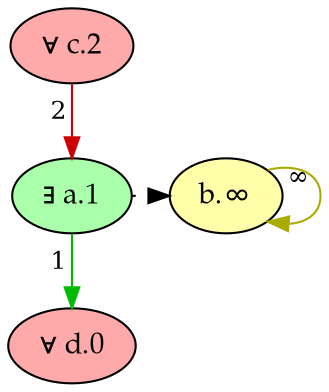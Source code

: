 digraph {
    rankdir="TB"
    node [style=filled fontname="Palatino" fontsize=14]
    node [fillcolor="#AAFFAA"]
    "a" [label="∃ a.1"]
    node [fillcolor="#FFAAAA"]
    "d" [label="∀ d.0"]
    "c" [label="∀ c.2"]
    node [fillcolor="#FFFFAA"]
    "b" [label="b.∞"]
    edge[labeldistance=1.5 fontsize=12]
    edge [color="#00BB00" style="solid" dir="forward" taillabel="1"]
           "a" -> "d" 
    edge [color="#AAAA00" style="solid" dir="forward" taillabel="∞"]
           "b" -> "b" 
    edge [color="#CC0000" style="solid" dir="forward" taillabel="2"]
           "c" -> "a" 
    edge [color="black" style="dotted" dir="forward" taillabel="" constraint=false]
           "a" -> "b" 
    {rank = max d}
    {rank = min c}
}
